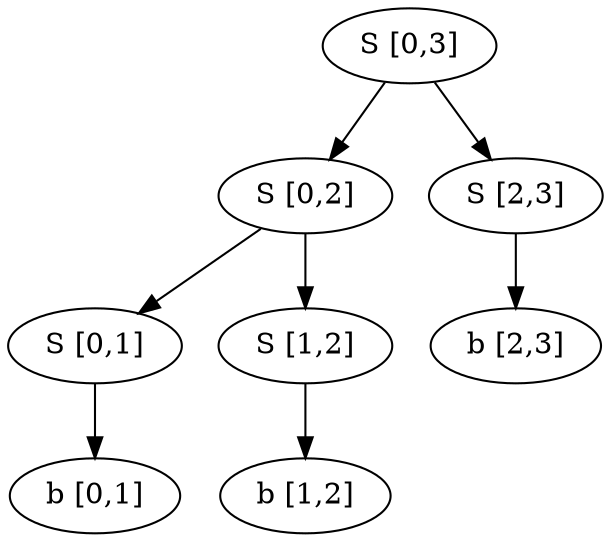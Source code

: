 digraph tree1 {
	"S [0,3]" -> "S [0,2]";
	"S [0,2]" -> "S [0,1]";
	"S [0,1]" -> "b [0,1]";
	"S [0,2]" -> "S [1,2]";
	"S [1,2]" -> "b [1,2]";
	"S [0,3]" -> "S [2,3]";
	"S [2,3]" -> "b [2,3]";
}